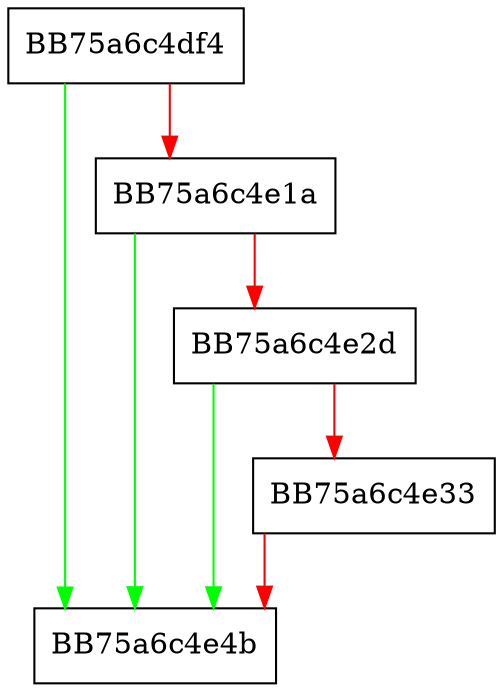 digraph LoadBmStartupSlowFriendlyScanSet {
  node [shape="box"];
  graph [splines=ortho];
  BB75a6c4df4 -> BB75a6c4e4b [color="green"];
  BB75a6c4df4 -> BB75a6c4e1a [color="red"];
  BB75a6c4e1a -> BB75a6c4e4b [color="green"];
  BB75a6c4e1a -> BB75a6c4e2d [color="red"];
  BB75a6c4e2d -> BB75a6c4e4b [color="green"];
  BB75a6c4e2d -> BB75a6c4e33 [color="red"];
  BB75a6c4e33 -> BB75a6c4e4b [color="red"];
}